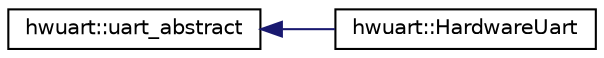 digraph "Graphical Class Hierarchy"
{
  edge [fontname="Helvetica",fontsize="10",labelfontname="Helvetica",labelfontsize="10"];
  node [fontname="Helvetica",fontsize="10",shape=record];
  rankdir="LR";
  Node0 [label="hwuart::uart_abstract",height=0.2,width=0.4,color="black", fillcolor="white", style="filled",URL="$classhwuart_1_1uart__abstract.html",tooltip="This is a pure abstract class of the hardware UART. "];
  Node0 -> Node1 [dir="back",color="midnightblue",fontsize="10",style="solid",fontname="Helvetica"];
  Node1 [label="hwuart::HardwareUart",height=0.2,width=0.4,color="black", fillcolor="white", style="filled",URL="$classhwuart_1_1HardwareUart.html",tooltip="Implementation of the abstract UART class. "];
}
